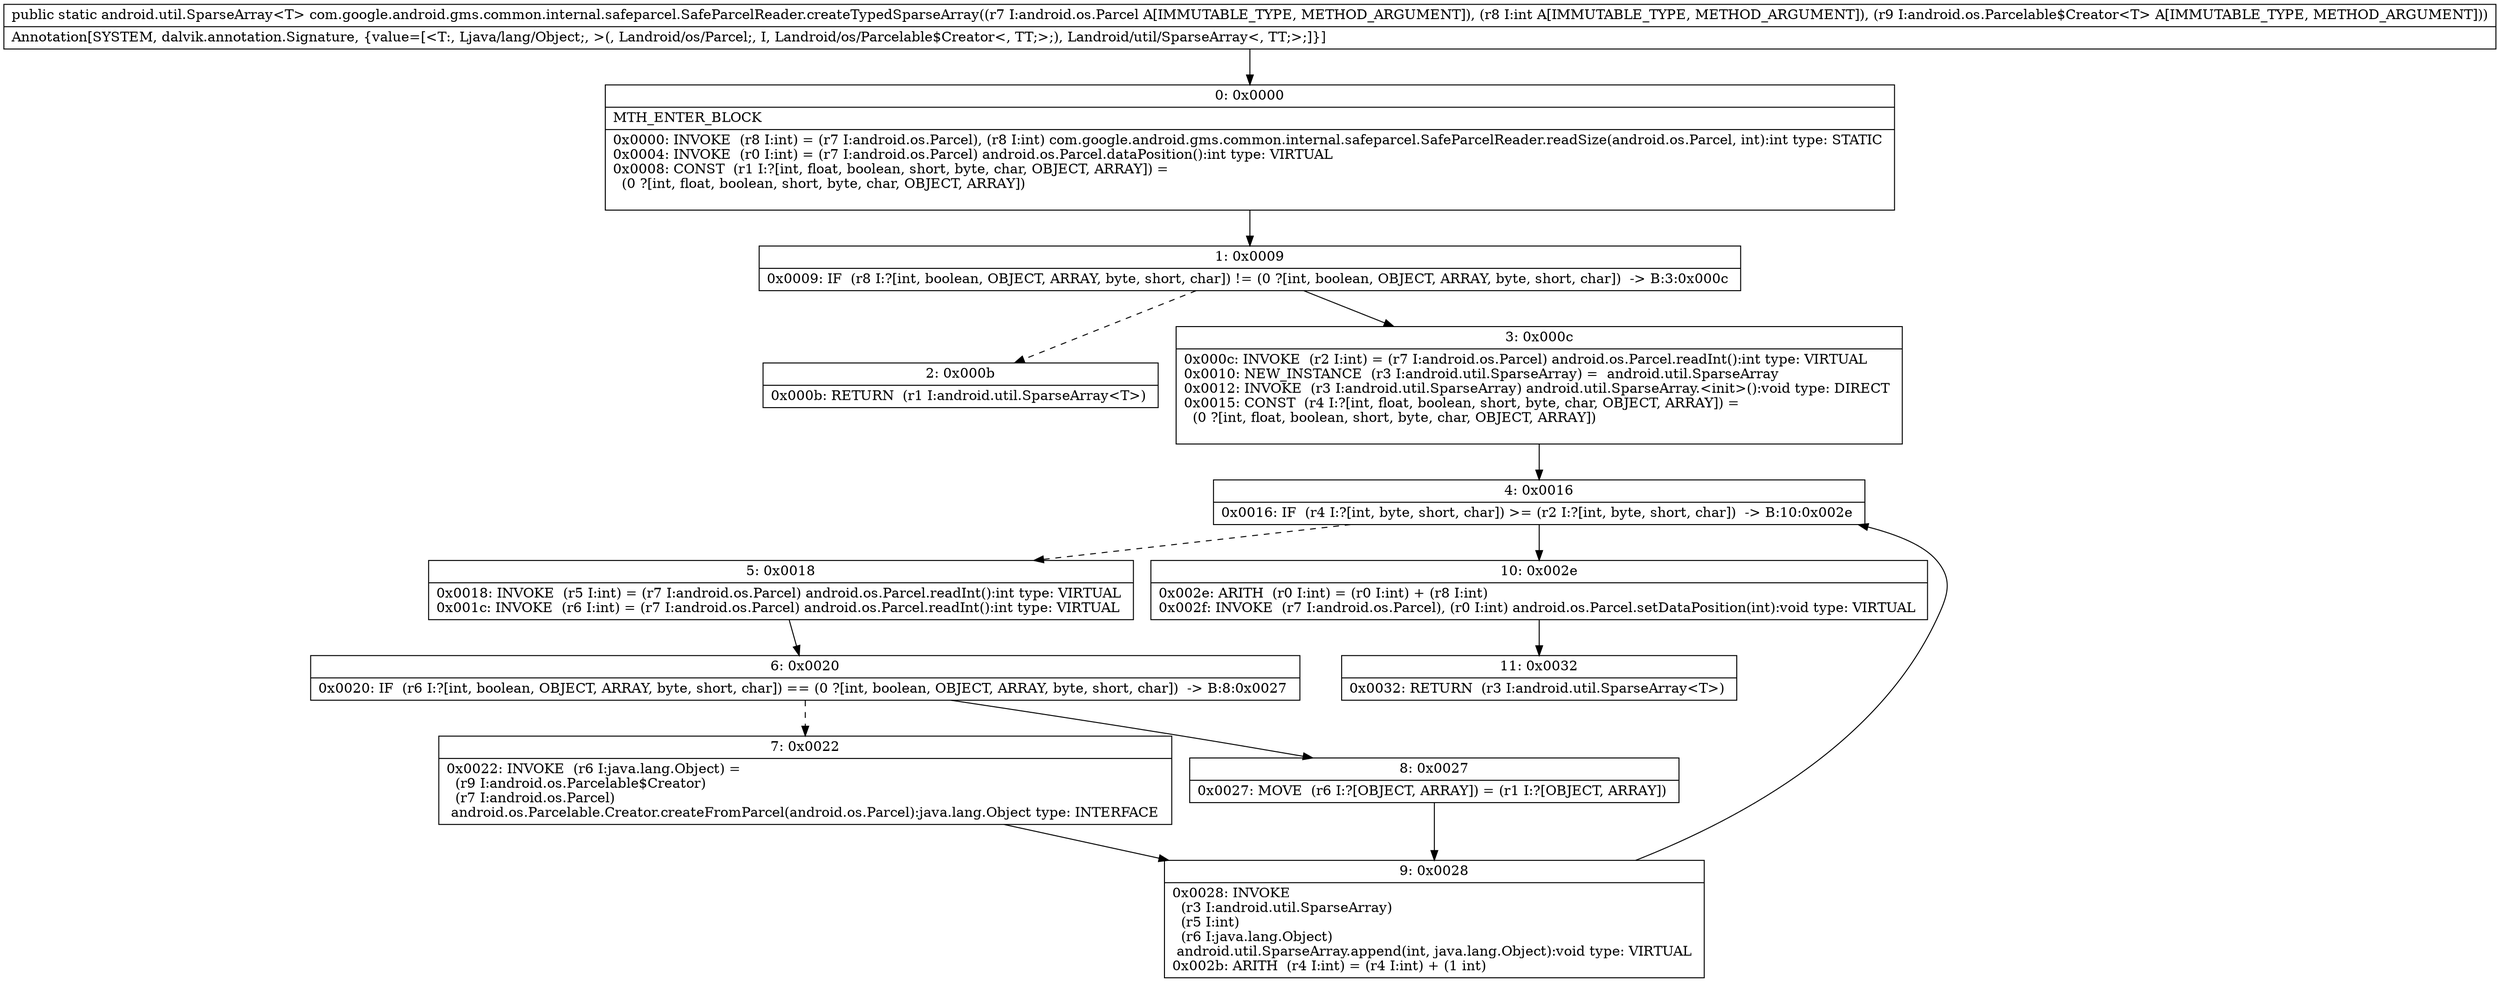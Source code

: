 digraph "CFG forcom.google.android.gms.common.internal.safeparcel.SafeParcelReader.createTypedSparseArray(Landroid\/os\/Parcel;ILandroid\/os\/Parcelable$Creator;)Landroid\/util\/SparseArray;" {
Node_0 [shape=record,label="{0\:\ 0x0000|MTH_ENTER_BLOCK\l|0x0000: INVOKE  (r8 I:int) = (r7 I:android.os.Parcel), (r8 I:int) com.google.android.gms.common.internal.safeparcel.SafeParcelReader.readSize(android.os.Parcel, int):int type: STATIC \l0x0004: INVOKE  (r0 I:int) = (r7 I:android.os.Parcel) android.os.Parcel.dataPosition():int type: VIRTUAL \l0x0008: CONST  (r1 I:?[int, float, boolean, short, byte, char, OBJECT, ARRAY]) = \l  (0 ?[int, float, boolean, short, byte, char, OBJECT, ARRAY])\l \l}"];
Node_1 [shape=record,label="{1\:\ 0x0009|0x0009: IF  (r8 I:?[int, boolean, OBJECT, ARRAY, byte, short, char]) != (0 ?[int, boolean, OBJECT, ARRAY, byte, short, char])  \-\> B:3:0x000c \l}"];
Node_2 [shape=record,label="{2\:\ 0x000b|0x000b: RETURN  (r1 I:android.util.SparseArray\<T\>) \l}"];
Node_3 [shape=record,label="{3\:\ 0x000c|0x000c: INVOKE  (r2 I:int) = (r7 I:android.os.Parcel) android.os.Parcel.readInt():int type: VIRTUAL \l0x0010: NEW_INSTANCE  (r3 I:android.util.SparseArray) =  android.util.SparseArray \l0x0012: INVOKE  (r3 I:android.util.SparseArray) android.util.SparseArray.\<init\>():void type: DIRECT \l0x0015: CONST  (r4 I:?[int, float, boolean, short, byte, char, OBJECT, ARRAY]) = \l  (0 ?[int, float, boolean, short, byte, char, OBJECT, ARRAY])\l \l}"];
Node_4 [shape=record,label="{4\:\ 0x0016|0x0016: IF  (r4 I:?[int, byte, short, char]) \>= (r2 I:?[int, byte, short, char])  \-\> B:10:0x002e \l}"];
Node_5 [shape=record,label="{5\:\ 0x0018|0x0018: INVOKE  (r5 I:int) = (r7 I:android.os.Parcel) android.os.Parcel.readInt():int type: VIRTUAL \l0x001c: INVOKE  (r6 I:int) = (r7 I:android.os.Parcel) android.os.Parcel.readInt():int type: VIRTUAL \l}"];
Node_6 [shape=record,label="{6\:\ 0x0020|0x0020: IF  (r6 I:?[int, boolean, OBJECT, ARRAY, byte, short, char]) == (0 ?[int, boolean, OBJECT, ARRAY, byte, short, char])  \-\> B:8:0x0027 \l}"];
Node_7 [shape=record,label="{7\:\ 0x0022|0x0022: INVOKE  (r6 I:java.lang.Object) = \l  (r9 I:android.os.Parcelable$Creator)\l  (r7 I:android.os.Parcel)\l android.os.Parcelable.Creator.createFromParcel(android.os.Parcel):java.lang.Object type: INTERFACE \l}"];
Node_8 [shape=record,label="{8\:\ 0x0027|0x0027: MOVE  (r6 I:?[OBJECT, ARRAY]) = (r1 I:?[OBJECT, ARRAY]) \l}"];
Node_9 [shape=record,label="{9\:\ 0x0028|0x0028: INVOKE  \l  (r3 I:android.util.SparseArray)\l  (r5 I:int)\l  (r6 I:java.lang.Object)\l android.util.SparseArray.append(int, java.lang.Object):void type: VIRTUAL \l0x002b: ARITH  (r4 I:int) = (r4 I:int) + (1 int) \l}"];
Node_10 [shape=record,label="{10\:\ 0x002e|0x002e: ARITH  (r0 I:int) = (r0 I:int) + (r8 I:int) \l0x002f: INVOKE  (r7 I:android.os.Parcel), (r0 I:int) android.os.Parcel.setDataPosition(int):void type: VIRTUAL \l}"];
Node_11 [shape=record,label="{11\:\ 0x0032|0x0032: RETURN  (r3 I:android.util.SparseArray\<T\>) \l}"];
MethodNode[shape=record,label="{public static android.util.SparseArray\<T\> com.google.android.gms.common.internal.safeparcel.SafeParcelReader.createTypedSparseArray((r7 I:android.os.Parcel A[IMMUTABLE_TYPE, METHOD_ARGUMENT]), (r8 I:int A[IMMUTABLE_TYPE, METHOD_ARGUMENT]), (r9 I:android.os.Parcelable$Creator\<T\> A[IMMUTABLE_TYPE, METHOD_ARGUMENT]))  | Annotation[SYSTEM, dalvik.annotation.Signature, \{value=[\<T:, Ljava\/lang\/Object;, \>(, Landroid\/os\/Parcel;, I, Landroid\/os\/Parcelable$Creator\<, TT;\>;), Landroid\/util\/SparseArray\<, TT;\>;]\}]\l}"];
MethodNode -> Node_0;
Node_0 -> Node_1;
Node_1 -> Node_2[style=dashed];
Node_1 -> Node_3;
Node_3 -> Node_4;
Node_4 -> Node_5[style=dashed];
Node_4 -> Node_10;
Node_5 -> Node_6;
Node_6 -> Node_7[style=dashed];
Node_6 -> Node_8;
Node_7 -> Node_9;
Node_8 -> Node_9;
Node_9 -> Node_4;
Node_10 -> Node_11;
}

